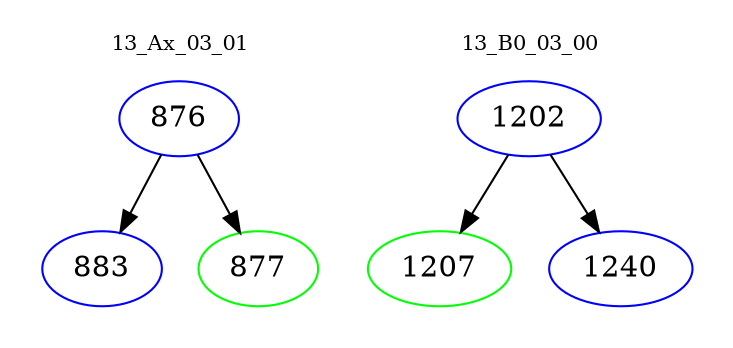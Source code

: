 digraph{
subgraph cluster_0 {
color = white
label = "13_Ax_03_01";
fontsize=10;
T0_876 [label="876", color="blue"]
T0_876 -> T0_883 [color="black"]
T0_883 [label="883", color="blue"]
T0_876 -> T0_877 [color="black"]
T0_877 [label="877", color="green"]
}
subgraph cluster_1 {
color = white
label = "13_B0_03_00";
fontsize=10;
T1_1202 [label="1202", color="blue"]
T1_1202 -> T1_1207 [color="black"]
T1_1207 [label="1207", color="green"]
T1_1202 -> T1_1240 [color="black"]
T1_1240 [label="1240", color="blue"]
}
}
